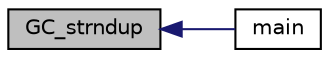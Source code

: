digraph "GC_strndup"
{
  edge [fontname="Helvetica",fontsize="10",labelfontname="Helvetica",labelfontsize="10"];
  node [fontname="Helvetica",fontsize="10",shape=record];
  rankdir="LR";
  Node3848 [label="GC_strndup",height=0.2,width=0.4,color="black", fillcolor="grey75", style="filled", fontcolor="black"];
  Node3848 -> Node3849 [dir="back",color="midnightblue",fontsize="10",style="solid",fontname="Helvetica"];
  Node3849 [label="main",height=0.2,width=0.4,color="black", fillcolor="white", style="filled",URL="$d4/d12/3rd_party_2gc_2tests_2test_8c.html#a840291bc02cba5474a4cb46a9b9566fe"];
}
